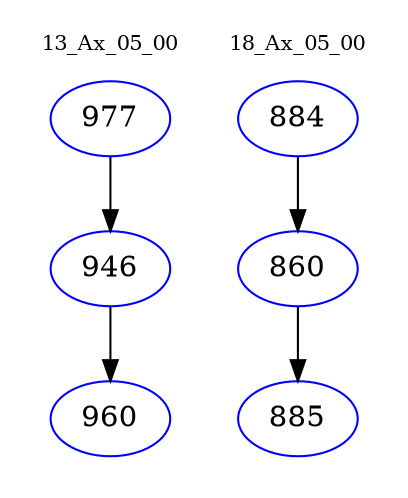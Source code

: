 digraph{
subgraph cluster_0 {
color = white
label = "13_Ax_05_00";
fontsize=10;
T0_977 [label="977", color="blue"]
T0_977 -> T0_946 [color="black"]
T0_946 [label="946", color="blue"]
T0_946 -> T0_960 [color="black"]
T0_960 [label="960", color="blue"]
}
subgraph cluster_1 {
color = white
label = "18_Ax_05_00";
fontsize=10;
T1_884 [label="884", color="blue"]
T1_884 -> T1_860 [color="black"]
T1_860 [label="860", color="blue"]
T1_860 -> T1_885 [color="black"]
T1_885 [label="885", color="blue"]
}
}
